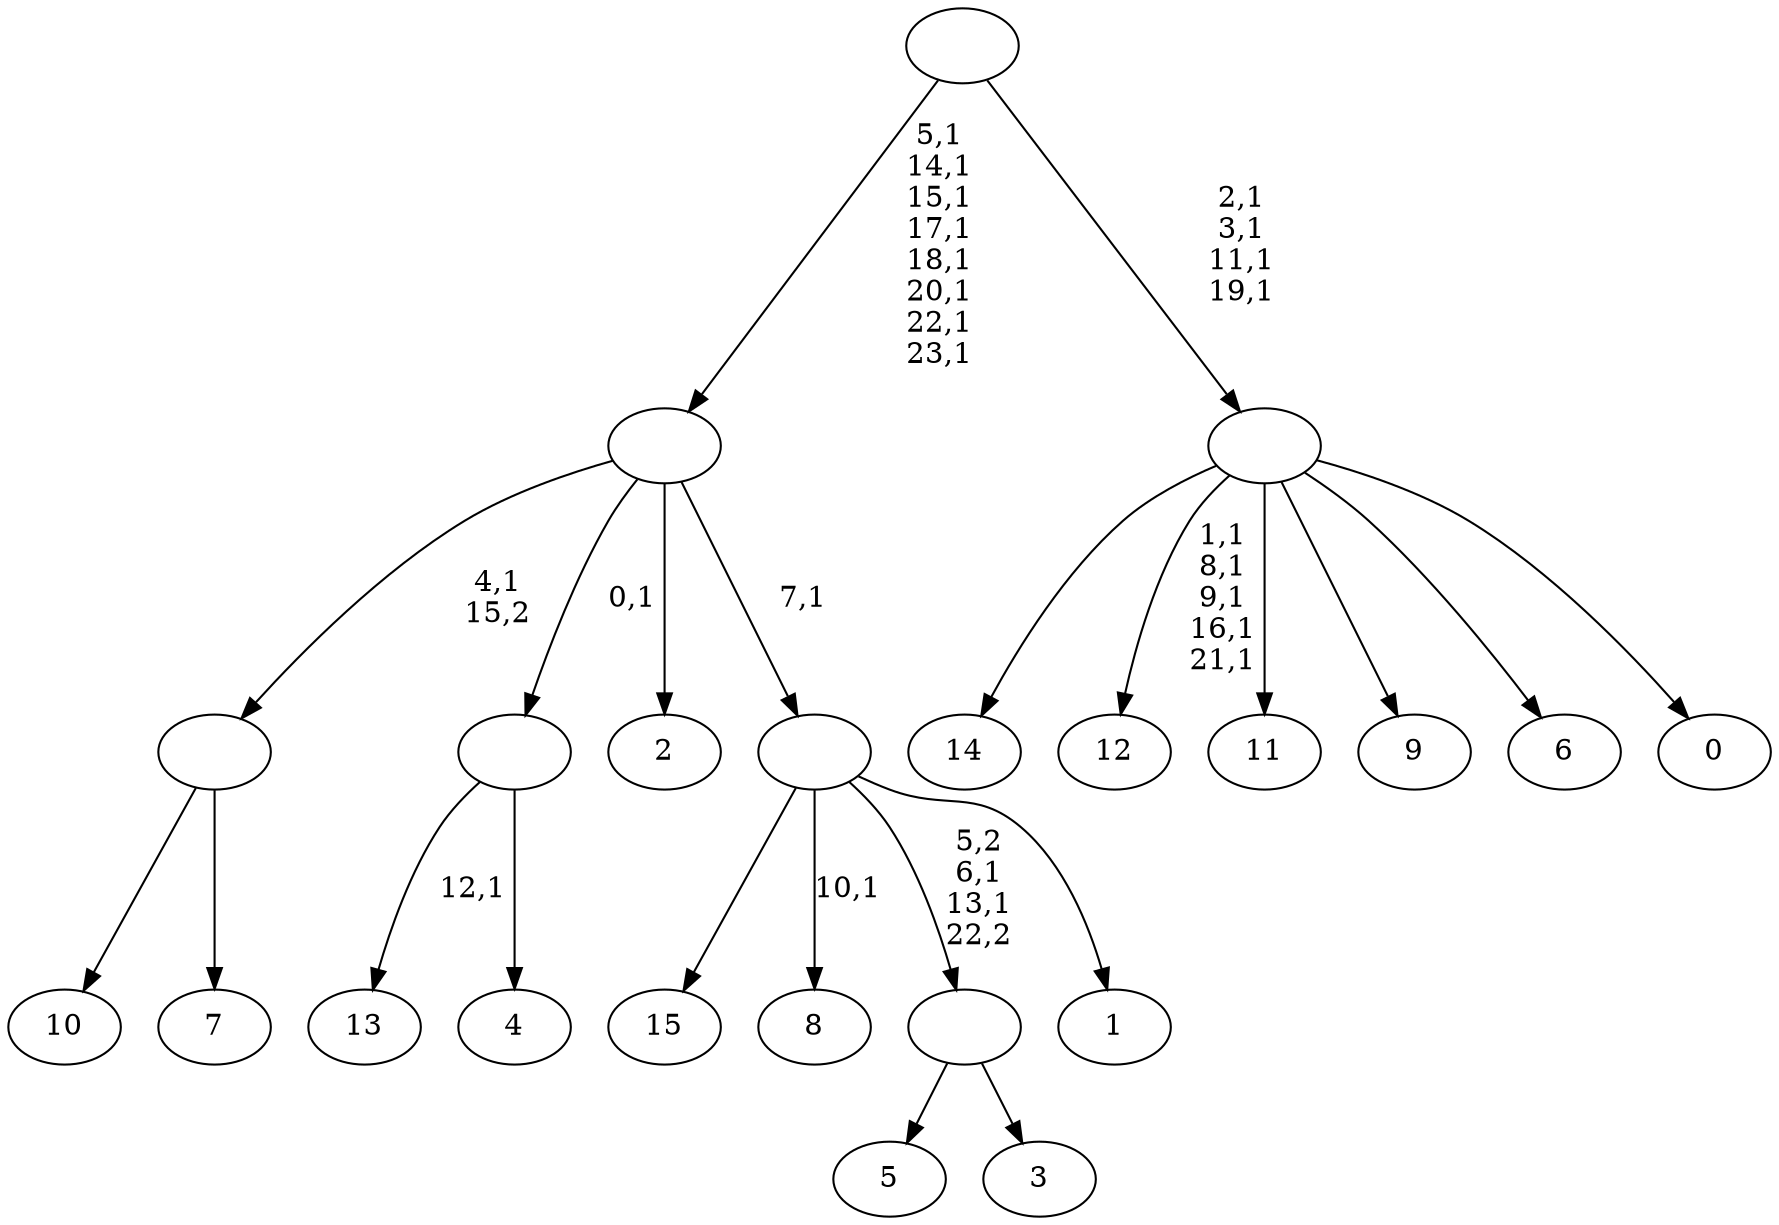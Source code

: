 digraph T {
	40 [label="15"]
	39 [label="14"]
	38 [label="13"]
	36 [label="12"]
	30 [label="11"]
	29 [label="10"]
	28 [label="9"]
	27 [label="8"]
	25 [label="7"]
	24 [label=""]
	23 [label="6"]
	22 [label="5"]
	21 [label="4"]
	20 [label=""]
	19 [label="3"]
	18 [label=""]
	16 [label="2"]
	15 [label="1"]
	14 [label=""]
	13 [label=""]
	5 [label="0"]
	4 [label=""]
	0 [label=""]
	24 -> 29 [label=""]
	24 -> 25 [label=""]
	20 -> 38 [label="12,1"]
	20 -> 21 [label=""]
	18 -> 22 [label=""]
	18 -> 19 [label=""]
	14 -> 18 [label="5,2\n6,1\n13,1\n22,2"]
	14 -> 27 [label="10,1"]
	14 -> 40 [label=""]
	14 -> 15 [label=""]
	13 -> 24 [label="4,1\n15,2"]
	13 -> 20 [label="0,1"]
	13 -> 16 [label=""]
	13 -> 14 [label="7,1"]
	4 -> 36 [label="1,1\n8,1\n9,1\n16,1\n21,1"]
	4 -> 39 [label=""]
	4 -> 30 [label=""]
	4 -> 28 [label=""]
	4 -> 23 [label=""]
	4 -> 5 [label=""]
	0 -> 4 [label="2,1\n3,1\n11,1\n19,1"]
	0 -> 13 [label="5,1\n14,1\n15,1\n17,1\n18,1\n20,1\n22,1\n23,1"]
}
